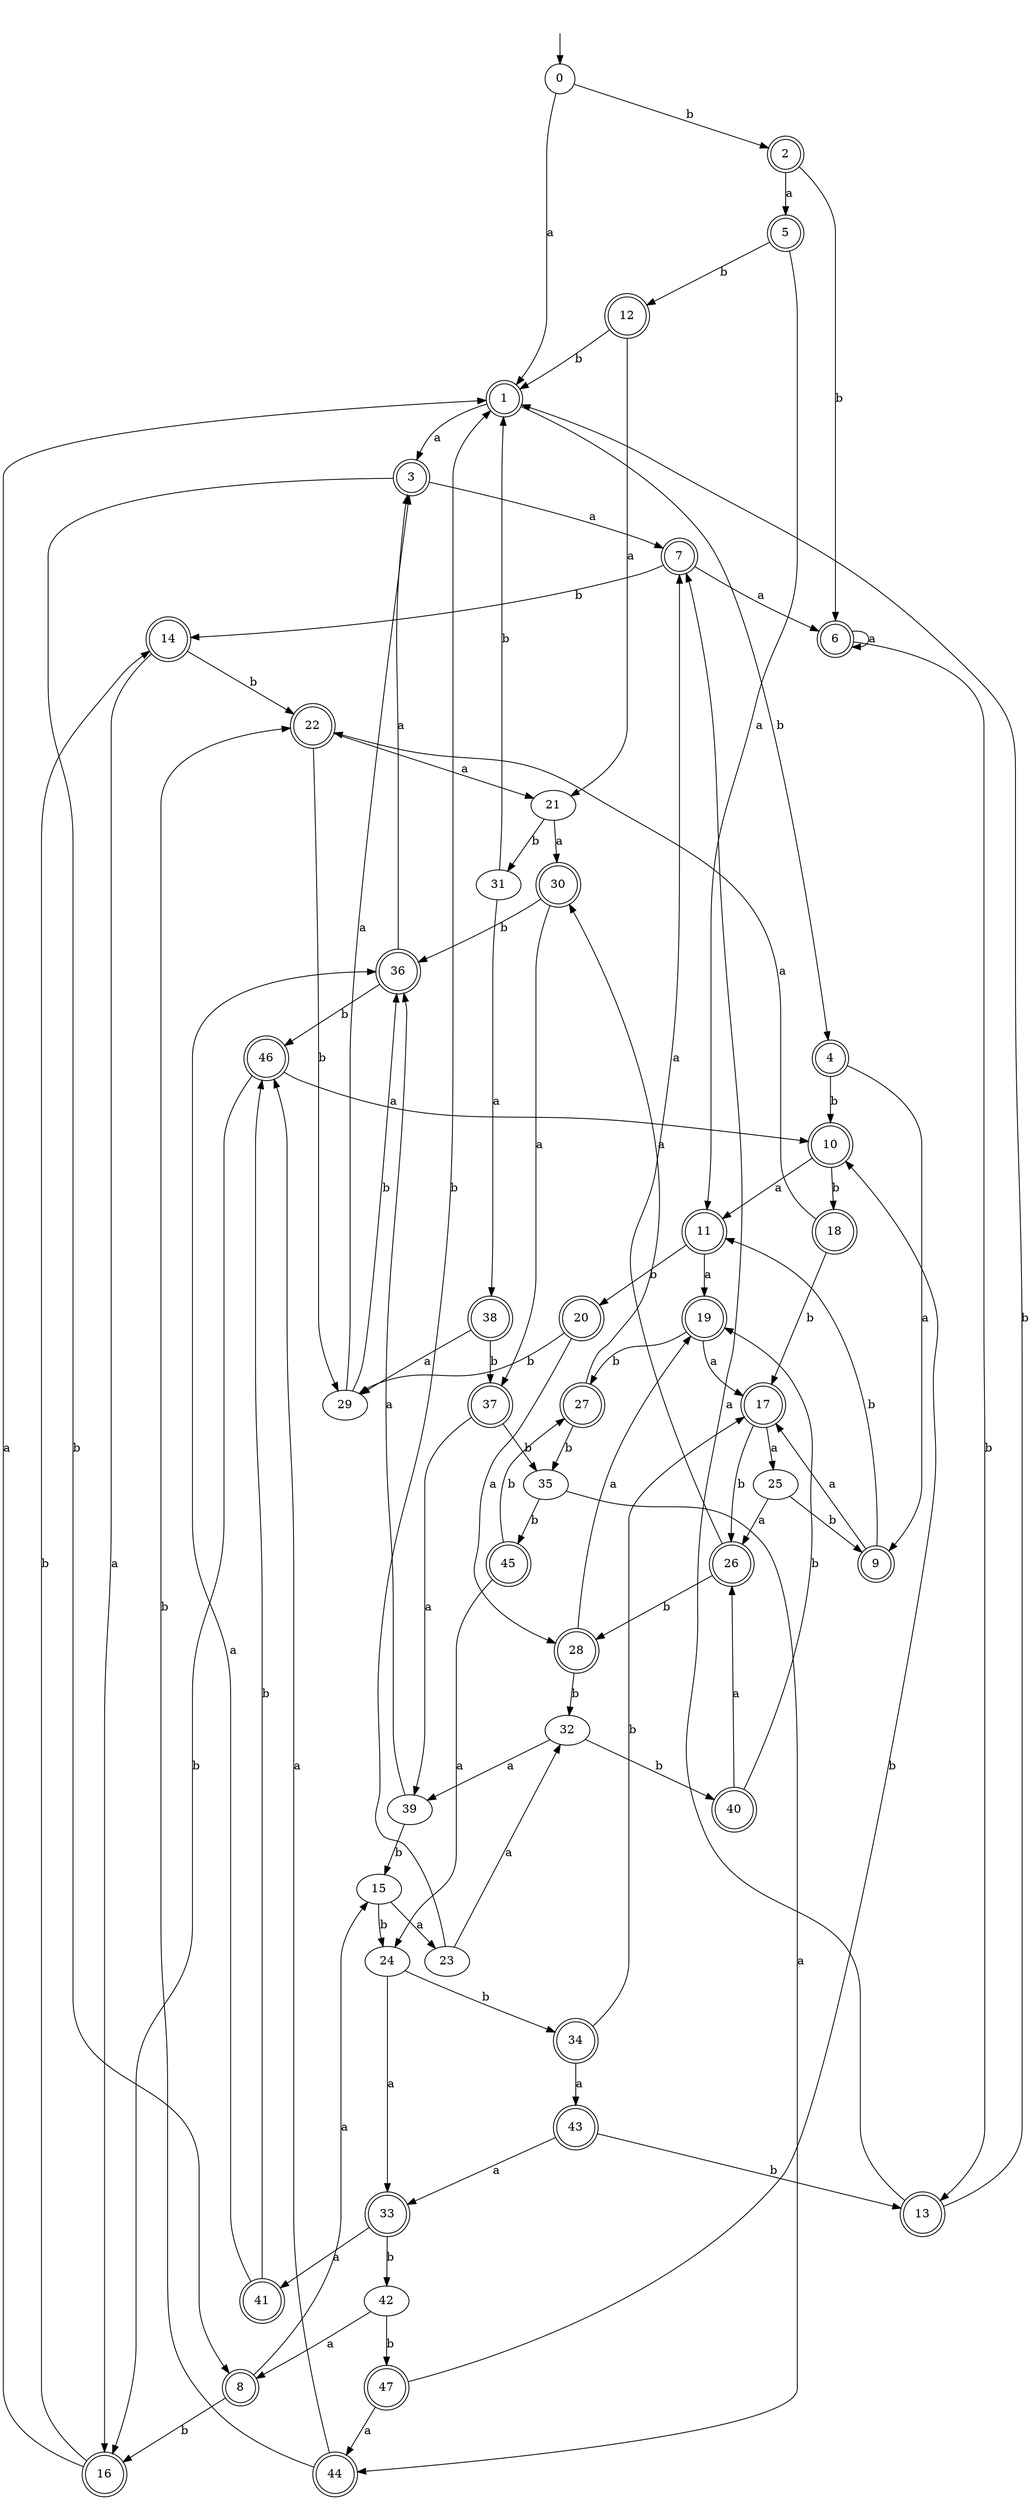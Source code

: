 digraph RandomDFA {
  __start0 [label="", shape=none];
  __start0 -> 0 [label=""];
  0 [shape=circle]
  0 -> 1 [label="a"]
  0 -> 2 [label="b"]
  1 [shape=doublecircle]
  1 -> 3 [label="a"]
  1 -> 4 [label="b"]
  2 [shape=doublecircle]
  2 -> 5 [label="a"]
  2 -> 6 [label="b"]
  3 [shape=doublecircle]
  3 -> 7 [label="a"]
  3 -> 8 [label="b"]
  4 [shape=doublecircle]
  4 -> 9 [label="a"]
  4 -> 10 [label="b"]
  5 [shape=doublecircle]
  5 -> 11 [label="a"]
  5 -> 12 [label="b"]
  6 [shape=doublecircle]
  6 -> 6 [label="a"]
  6 -> 13 [label="b"]
  7 [shape=doublecircle]
  7 -> 6 [label="a"]
  7 -> 14 [label="b"]
  8 [shape=doublecircle]
  8 -> 15 [label="a"]
  8 -> 16 [label="b"]
  9 [shape=doublecircle]
  9 -> 17 [label="a"]
  9 -> 11 [label="b"]
  10 [shape=doublecircle]
  10 -> 11 [label="a"]
  10 -> 18 [label="b"]
  11 [shape=doublecircle]
  11 -> 19 [label="a"]
  11 -> 20 [label="b"]
  12 [shape=doublecircle]
  12 -> 21 [label="a"]
  12 -> 1 [label="b"]
  13 [shape=doublecircle]
  13 -> 7 [label="a"]
  13 -> 1 [label="b"]
  14 [shape=doublecircle]
  14 -> 16 [label="a"]
  14 -> 22 [label="b"]
  15
  15 -> 23 [label="a"]
  15 -> 24 [label="b"]
  16 [shape=doublecircle]
  16 -> 1 [label="a"]
  16 -> 14 [label="b"]
  17 [shape=doublecircle]
  17 -> 25 [label="a"]
  17 -> 26 [label="b"]
  18 [shape=doublecircle]
  18 -> 22 [label="a"]
  18 -> 17 [label="b"]
  19 [shape=doublecircle]
  19 -> 17 [label="a"]
  19 -> 27 [label="b"]
  20 [shape=doublecircle]
  20 -> 28 [label="a"]
  20 -> 29 [label="b"]
  21
  21 -> 30 [label="a"]
  21 -> 31 [label="b"]
  22 [shape=doublecircle]
  22 -> 21 [label="a"]
  22 -> 29 [label="b"]
  23
  23 -> 32 [label="a"]
  23 -> 1 [label="b"]
  24
  24 -> 33 [label="a"]
  24 -> 34 [label="b"]
  25
  25 -> 26 [label="a"]
  25 -> 9 [label="b"]
  26 [shape=doublecircle]
  26 -> 7 [label="a"]
  26 -> 28 [label="b"]
  27 [shape=doublecircle]
  27 -> 30 [label="a"]
  27 -> 35 [label="b"]
  28 [shape=doublecircle]
  28 -> 19 [label="a"]
  28 -> 32 [label="b"]
  29
  29 -> 3 [label="a"]
  29 -> 36 [label="b"]
  30 [shape=doublecircle]
  30 -> 37 [label="a"]
  30 -> 36 [label="b"]
  31
  31 -> 38 [label="a"]
  31 -> 1 [label="b"]
  32
  32 -> 39 [label="a"]
  32 -> 40 [label="b"]
  33 [shape=doublecircle]
  33 -> 41 [label="a"]
  33 -> 42 [label="b"]
  34 [shape=doublecircle]
  34 -> 43 [label="a"]
  34 -> 17 [label="b"]
  35
  35 -> 44 [label="a"]
  35 -> 45 [label="b"]
  36 [shape=doublecircle]
  36 -> 3 [label="a"]
  36 -> 46 [label="b"]
  37 [shape=doublecircle]
  37 -> 39 [label="a"]
  37 -> 35 [label="b"]
  38 [shape=doublecircle]
  38 -> 29 [label="a"]
  38 -> 37 [label="b"]
  39
  39 -> 36 [label="a"]
  39 -> 15 [label="b"]
  40 [shape=doublecircle]
  40 -> 26 [label="a"]
  40 -> 19 [label="b"]
  41 [shape=doublecircle]
  41 -> 36 [label="a"]
  41 -> 46 [label="b"]
  42
  42 -> 8 [label="a"]
  42 -> 47 [label="b"]
  43 [shape=doublecircle]
  43 -> 33 [label="a"]
  43 -> 13 [label="b"]
  44 [shape=doublecircle]
  44 -> 46 [label="a"]
  44 -> 22 [label="b"]
  45 [shape=doublecircle]
  45 -> 24 [label="a"]
  45 -> 27 [label="b"]
  46 [shape=doublecircle]
  46 -> 10 [label="a"]
  46 -> 16 [label="b"]
  47 [shape=doublecircle]
  47 -> 44 [label="a"]
  47 -> 10 [label="b"]
}
